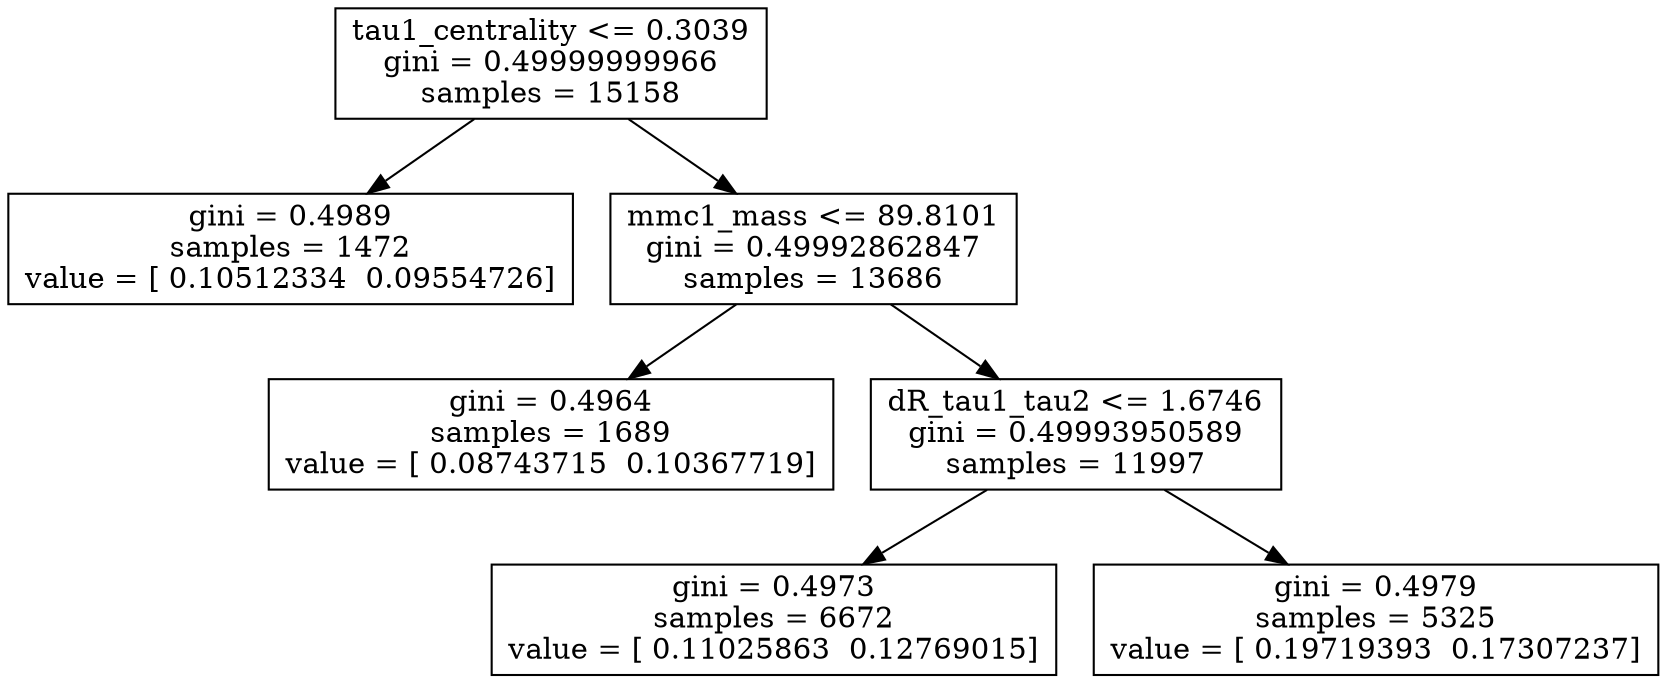 digraph Tree {
0 [label="tau1_centrality <= 0.3039\ngini = 0.49999999966\nsamples = 15158", shape="box"] ;
1 [label="gini = 0.4989\nsamples = 1472\nvalue = [ 0.10512334  0.09554726]", shape="box"] ;
0 -> 1 ;
2 [label="mmc1_mass <= 89.8101\ngini = 0.49992862847\nsamples = 13686", shape="box"] ;
0 -> 2 ;
3 [label="gini = 0.4964\nsamples = 1689\nvalue = [ 0.08743715  0.10367719]", shape="box"] ;
2 -> 3 ;
4 [label="dR_tau1_tau2 <= 1.6746\ngini = 0.49993950589\nsamples = 11997", shape="box"] ;
2 -> 4 ;
5 [label="gini = 0.4973\nsamples = 6672\nvalue = [ 0.11025863  0.12769015]", shape="box"] ;
4 -> 5 ;
6 [label="gini = 0.4979\nsamples = 5325\nvalue = [ 0.19719393  0.17307237]", shape="box"] ;
4 -> 6 ;
}